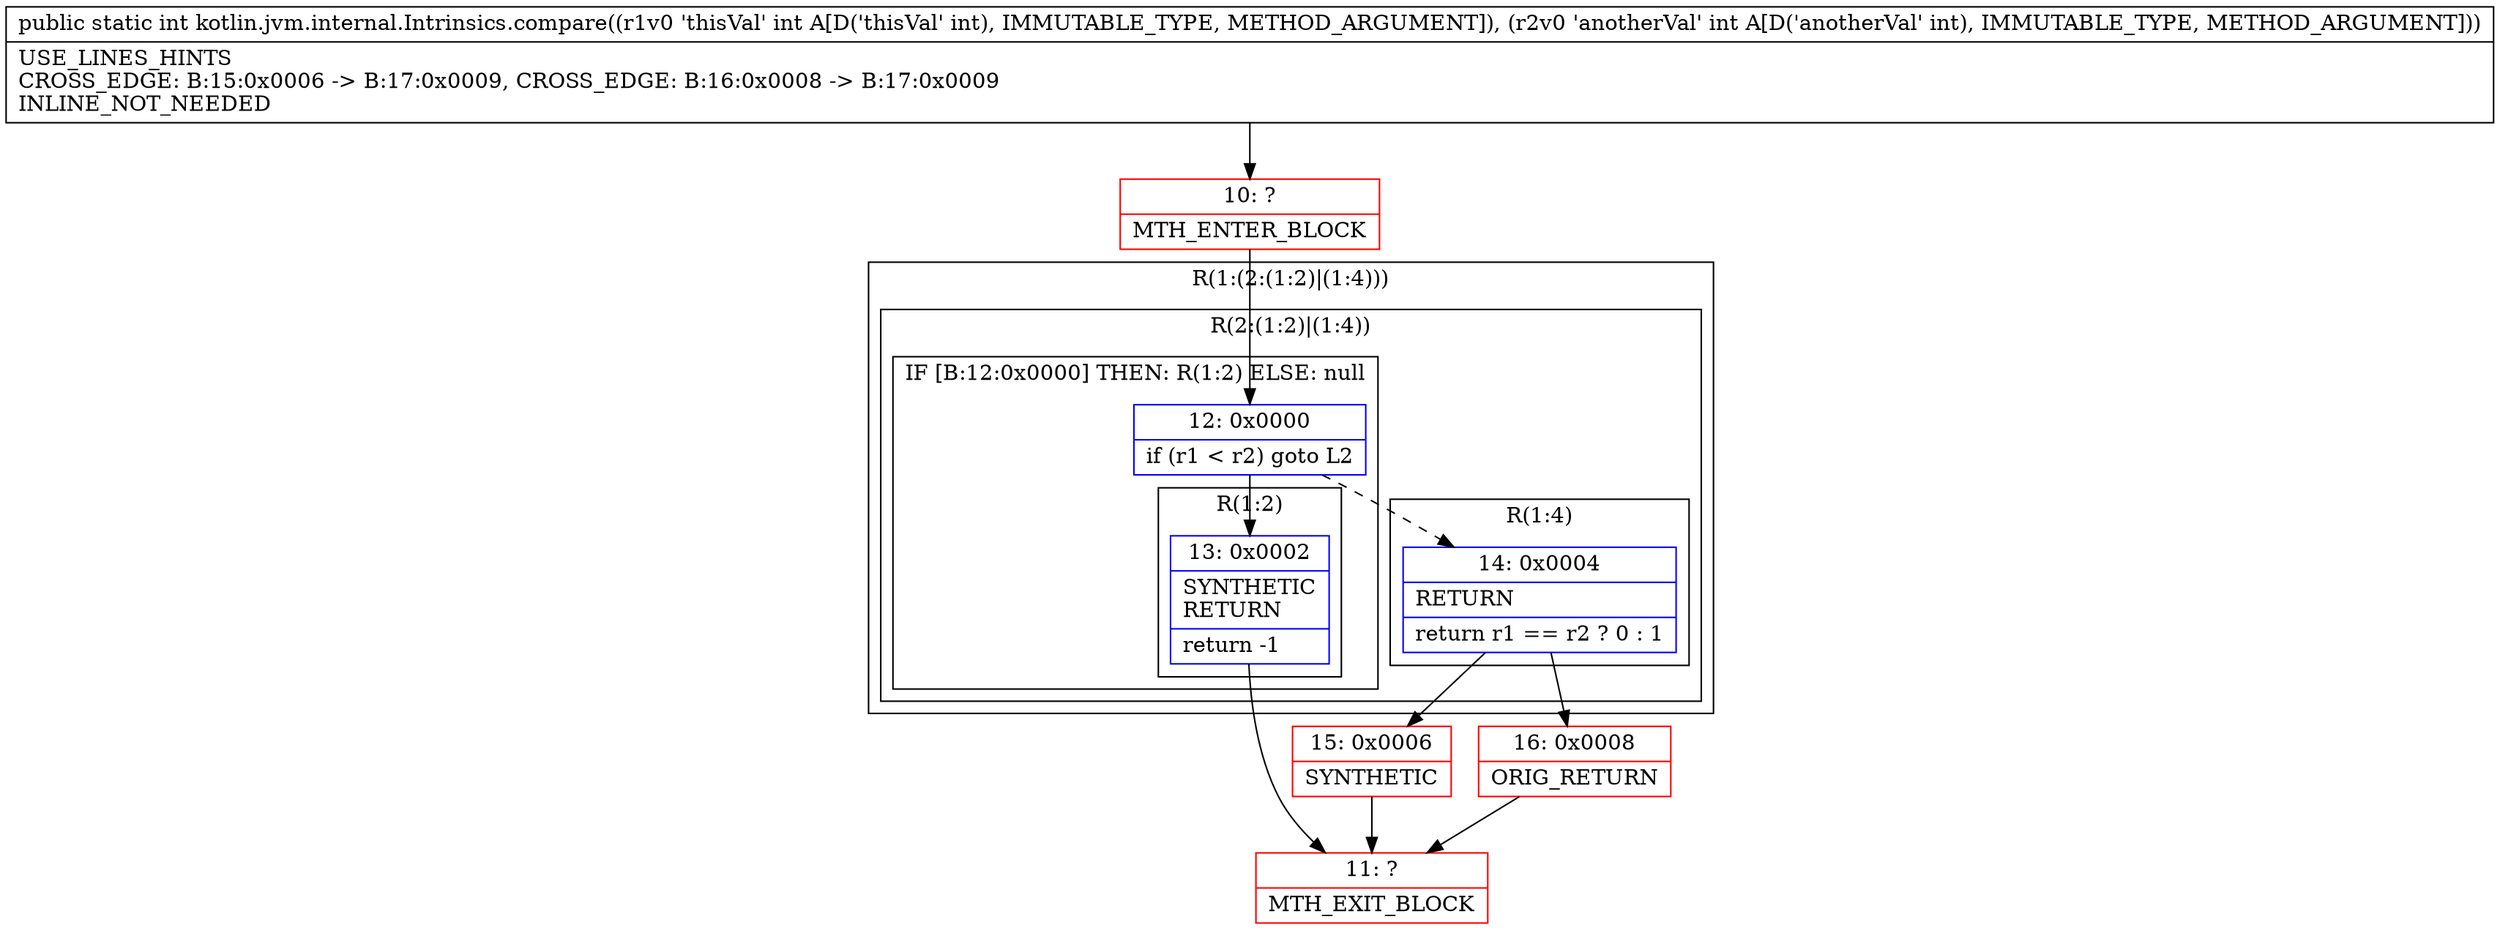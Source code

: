 digraph "CFG forkotlin.jvm.internal.Intrinsics.compare(II)I" {
subgraph cluster_Region_2019937433 {
label = "R(1:(2:(1:2)|(1:4)))";
node [shape=record,color=blue];
subgraph cluster_Region_1046311175 {
label = "R(2:(1:2)|(1:4))";
node [shape=record,color=blue];
subgraph cluster_IfRegion_1802209349 {
label = "IF [B:12:0x0000] THEN: R(1:2) ELSE: null";
node [shape=record,color=blue];
Node_12 [shape=record,label="{12\:\ 0x0000|if (r1 \< r2) goto L2\l}"];
subgraph cluster_Region_2023284672 {
label = "R(1:2)";
node [shape=record,color=blue];
Node_13 [shape=record,label="{13\:\ 0x0002|SYNTHETIC\lRETURN\l|return \-1\l}"];
}
}
subgraph cluster_Region_785372494 {
label = "R(1:4)";
node [shape=record,color=blue];
Node_14 [shape=record,label="{14\:\ 0x0004|RETURN\l|return r1 == r2 ? 0 : 1\l}"];
}
}
}
Node_10 [shape=record,color=red,label="{10\:\ ?|MTH_ENTER_BLOCK\l}"];
Node_11 [shape=record,color=red,label="{11\:\ ?|MTH_EXIT_BLOCK\l}"];
Node_15 [shape=record,color=red,label="{15\:\ 0x0006|SYNTHETIC\l}"];
Node_16 [shape=record,color=red,label="{16\:\ 0x0008|ORIG_RETURN\l}"];
MethodNode[shape=record,label="{public static int kotlin.jvm.internal.Intrinsics.compare((r1v0 'thisVal' int A[D('thisVal' int), IMMUTABLE_TYPE, METHOD_ARGUMENT]), (r2v0 'anotherVal' int A[D('anotherVal' int), IMMUTABLE_TYPE, METHOD_ARGUMENT]))  | USE_LINES_HINTS\lCROSS_EDGE: B:15:0x0006 \-\> B:17:0x0009, CROSS_EDGE: B:16:0x0008 \-\> B:17:0x0009\lINLINE_NOT_NEEDED\l}"];
MethodNode -> Node_10;Node_12 -> Node_13;
Node_12 -> Node_14[style=dashed];
Node_13 -> Node_11;
Node_14 -> Node_15;
Node_14 -> Node_16;
Node_10 -> Node_12;
Node_15 -> Node_11;
Node_16 -> Node_11;
}

